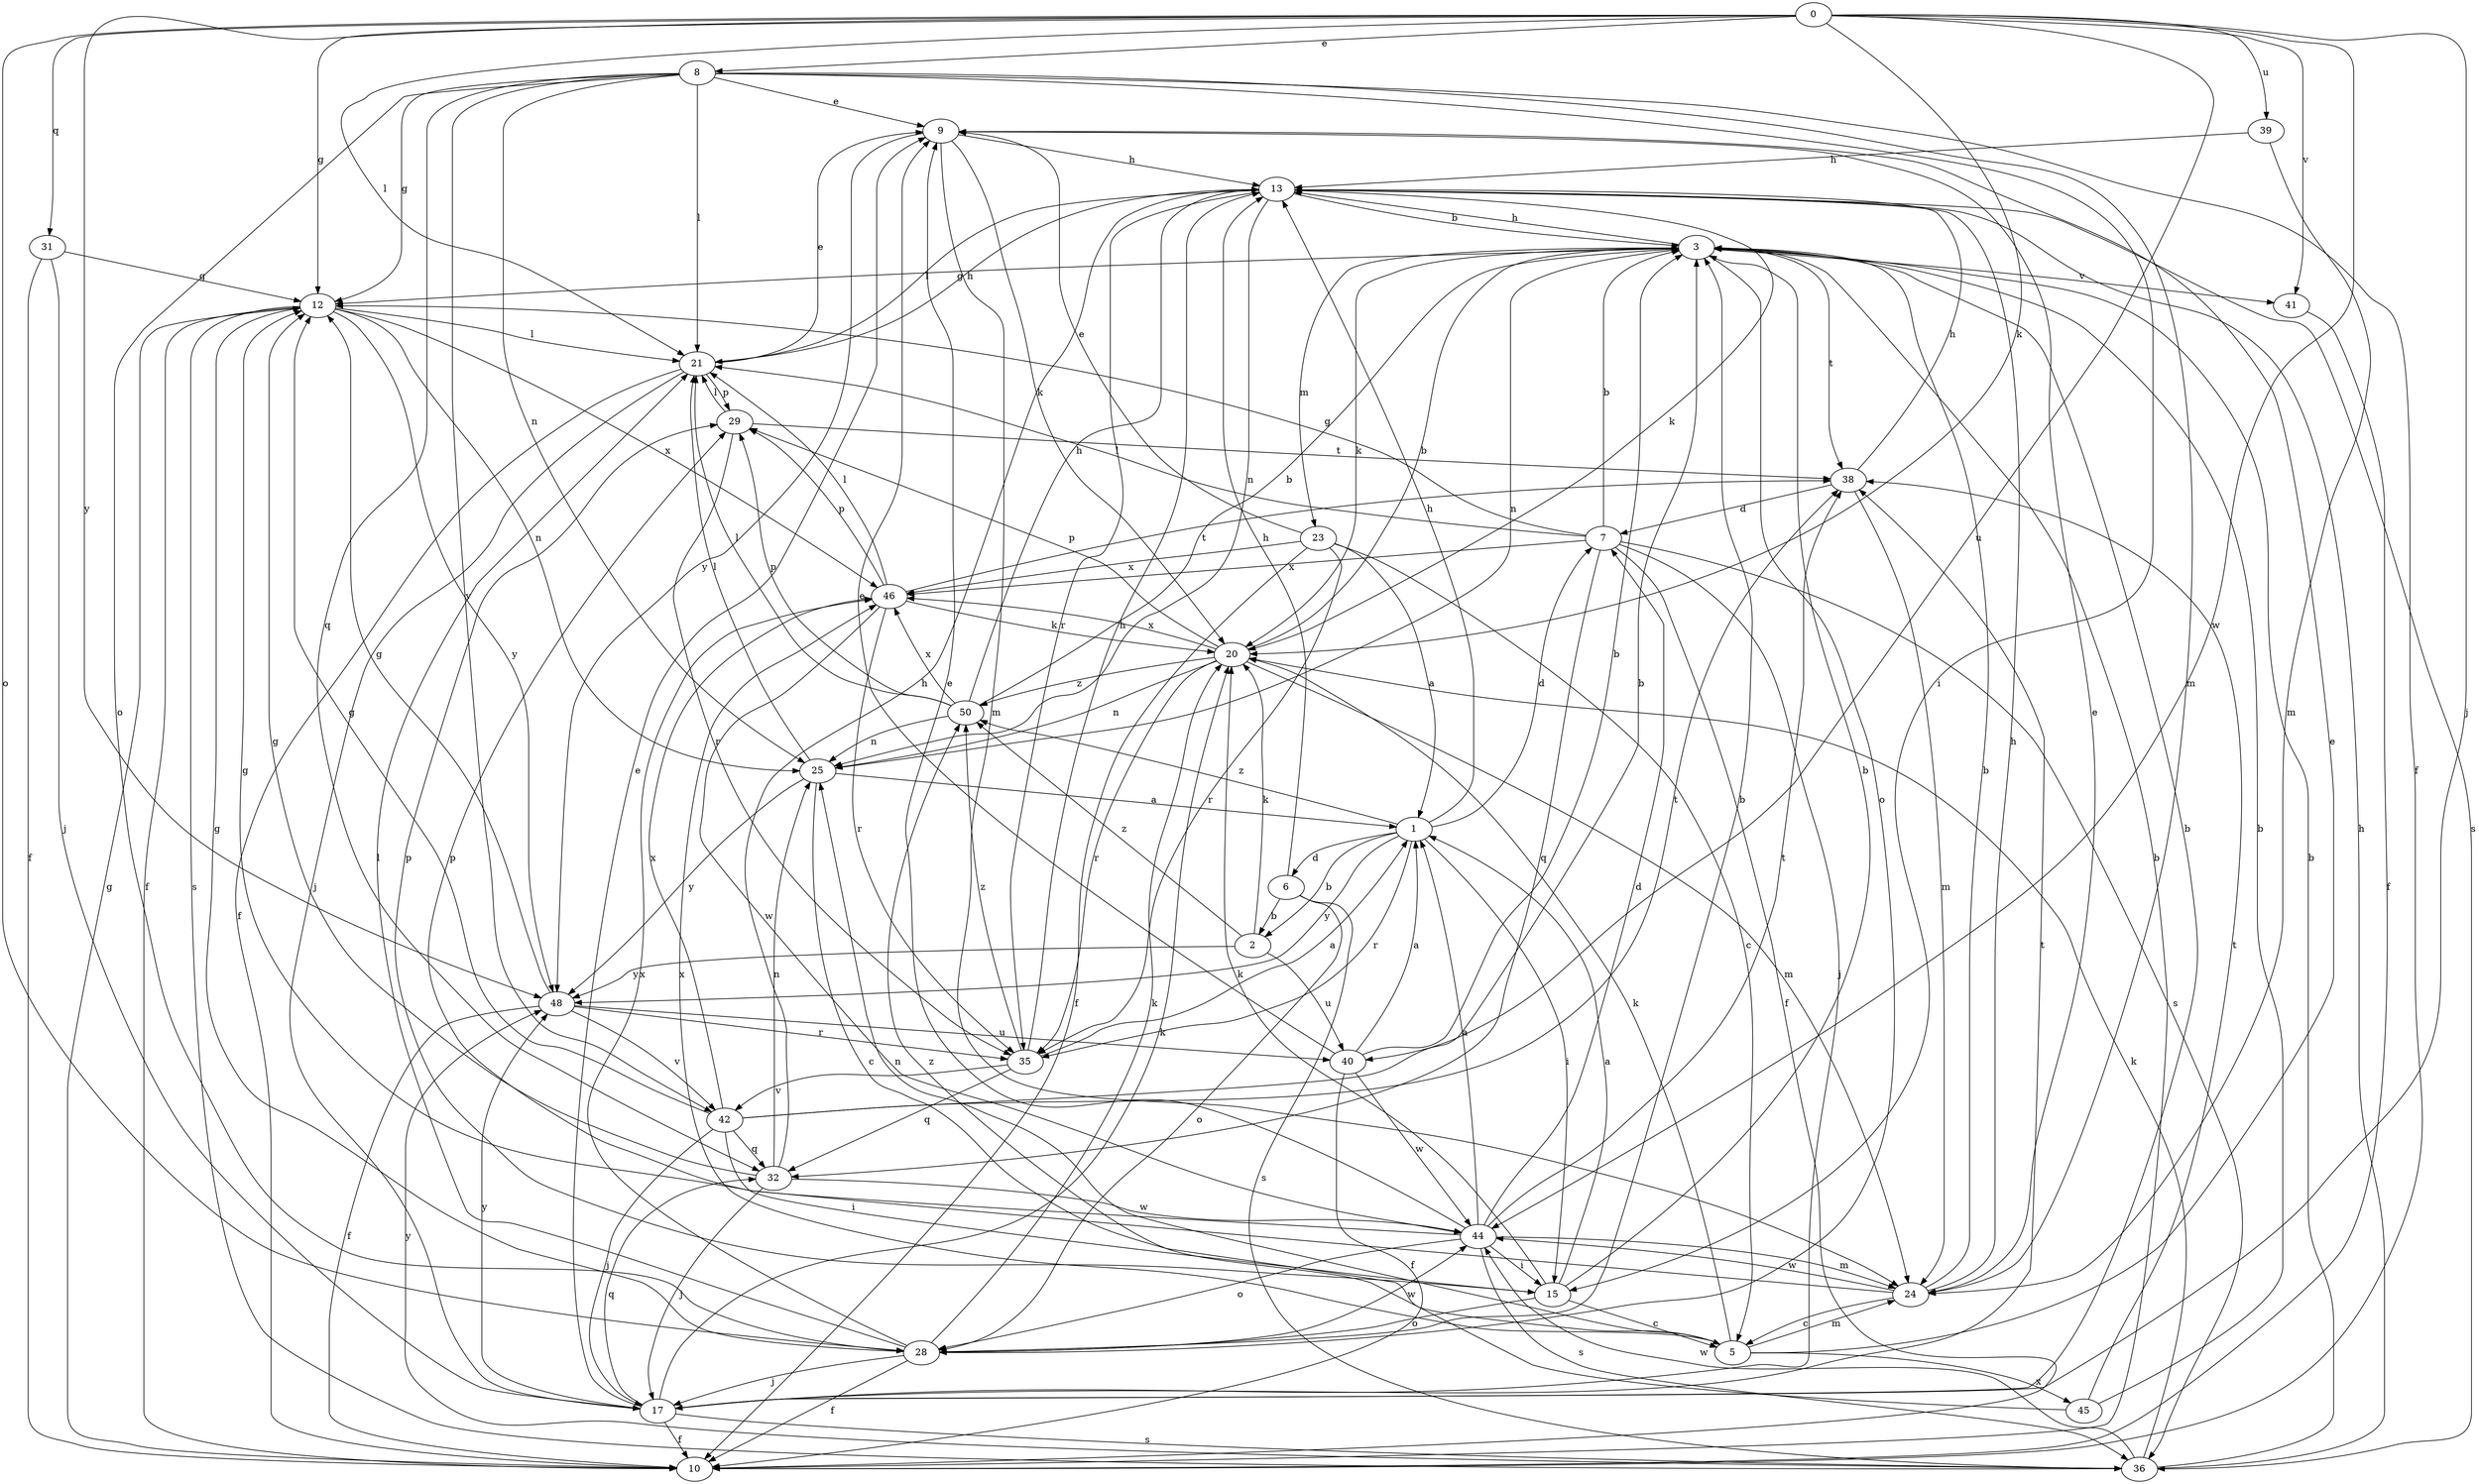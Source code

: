 strict digraph  {
0;
1;
2;
3;
5;
6;
7;
8;
9;
10;
12;
13;
15;
17;
20;
21;
23;
24;
25;
28;
29;
31;
32;
35;
36;
38;
39;
40;
41;
42;
44;
45;
46;
48;
50;
0 -> 8  [label=e];
0 -> 12  [label=g];
0 -> 17  [label=j];
0 -> 20  [label=k];
0 -> 21  [label=l];
0 -> 28  [label=o];
0 -> 31  [label=q];
0 -> 39  [label=u];
0 -> 40  [label=u];
0 -> 41  [label=v];
0 -> 44  [label=w];
0 -> 48  [label=y];
1 -> 2  [label=b];
1 -> 6  [label=d];
1 -> 7  [label=d];
1 -> 13  [label=h];
1 -> 15  [label=i];
1 -> 35  [label=r];
1 -> 48  [label=y];
1 -> 50  [label=z];
2 -> 20  [label=k];
2 -> 40  [label=u];
2 -> 48  [label=y];
2 -> 50  [label=z];
3 -> 12  [label=g];
3 -> 13  [label=h];
3 -> 20  [label=k];
3 -> 23  [label=m];
3 -> 25  [label=n];
3 -> 28  [label=o];
3 -> 38  [label=t];
3 -> 41  [label=v];
5 -> 9  [label=e];
5 -> 20  [label=k];
5 -> 24  [label=m];
5 -> 25  [label=n];
5 -> 45  [label=x];
5 -> 46  [label=x];
6 -> 2  [label=b];
6 -> 13  [label=h];
6 -> 28  [label=o];
6 -> 36  [label=s];
7 -> 3  [label=b];
7 -> 10  [label=f];
7 -> 12  [label=g];
7 -> 17  [label=j];
7 -> 21  [label=l];
7 -> 32  [label=q];
7 -> 36  [label=s];
7 -> 46  [label=x];
8 -> 9  [label=e];
8 -> 10  [label=f];
8 -> 12  [label=g];
8 -> 15  [label=i];
8 -> 21  [label=l];
8 -> 24  [label=m];
8 -> 25  [label=n];
8 -> 28  [label=o];
8 -> 32  [label=q];
8 -> 42  [label=v];
9 -> 13  [label=h];
9 -> 20  [label=k];
9 -> 24  [label=m];
9 -> 48  [label=y];
10 -> 3  [label=b];
10 -> 12  [label=g];
12 -> 10  [label=f];
12 -> 21  [label=l];
12 -> 25  [label=n];
12 -> 36  [label=s];
12 -> 46  [label=x];
12 -> 48  [label=y];
13 -> 3  [label=b];
13 -> 20  [label=k];
13 -> 21  [label=l];
13 -> 25  [label=n];
13 -> 35  [label=r];
13 -> 36  [label=s];
15 -> 1  [label=a];
15 -> 3  [label=b];
15 -> 5  [label=c];
15 -> 20  [label=k];
15 -> 28  [label=o];
15 -> 29  [label=p];
17 -> 3  [label=b];
17 -> 9  [label=e];
17 -> 10  [label=f];
17 -> 20  [label=k];
17 -> 32  [label=q];
17 -> 36  [label=s];
17 -> 38  [label=t];
17 -> 48  [label=y];
20 -> 3  [label=b];
20 -> 24  [label=m];
20 -> 25  [label=n];
20 -> 29  [label=p];
20 -> 35  [label=r];
20 -> 46  [label=x];
20 -> 50  [label=z];
21 -> 9  [label=e];
21 -> 10  [label=f];
21 -> 13  [label=h];
21 -> 17  [label=j];
21 -> 29  [label=p];
23 -> 1  [label=a];
23 -> 5  [label=c];
23 -> 9  [label=e];
23 -> 10  [label=f];
23 -> 35  [label=r];
23 -> 46  [label=x];
24 -> 3  [label=b];
24 -> 5  [label=c];
24 -> 9  [label=e];
24 -> 13  [label=h];
24 -> 29  [label=p];
24 -> 44  [label=w];
25 -> 1  [label=a];
25 -> 5  [label=c];
25 -> 21  [label=l];
25 -> 48  [label=y];
28 -> 3  [label=b];
28 -> 10  [label=f];
28 -> 12  [label=g];
28 -> 17  [label=j];
28 -> 20  [label=k];
28 -> 21  [label=l];
28 -> 44  [label=w];
28 -> 46  [label=x];
29 -> 21  [label=l];
29 -> 35  [label=r];
29 -> 38  [label=t];
31 -> 10  [label=f];
31 -> 12  [label=g];
31 -> 17  [label=j];
32 -> 12  [label=g];
32 -> 13  [label=h];
32 -> 17  [label=j];
32 -> 25  [label=n];
32 -> 44  [label=w];
35 -> 1  [label=a];
35 -> 13  [label=h];
35 -> 32  [label=q];
35 -> 42  [label=v];
35 -> 50  [label=z];
36 -> 3  [label=b];
36 -> 13  [label=h];
36 -> 20  [label=k];
36 -> 44  [label=w];
36 -> 48  [label=y];
38 -> 7  [label=d];
38 -> 13  [label=h];
38 -> 24  [label=m];
39 -> 13  [label=h];
39 -> 24  [label=m];
40 -> 1  [label=a];
40 -> 3  [label=b];
40 -> 9  [label=e];
40 -> 10  [label=f];
40 -> 44  [label=w];
41 -> 10  [label=f];
42 -> 3  [label=b];
42 -> 12  [label=g];
42 -> 15  [label=i];
42 -> 17  [label=j];
42 -> 32  [label=q];
42 -> 38  [label=t];
42 -> 46  [label=x];
44 -> 1  [label=a];
44 -> 7  [label=d];
44 -> 9  [label=e];
44 -> 12  [label=g];
44 -> 15  [label=i];
44 -> 24  [label=m];
44 -> 28  [label=o];
44 -> 36  [label=s];
44 -> 38  [label=t];
45 -> 3  [label=b];
45 -> 38  [label=t];
45 -> 50  [label=z];
46 -> 20  [label=k];
46 -> 21  [label=l];
46 -> 29  [label=p];
46 -> 35  [label=r];
46 -> 38  [label=t];
46 -> 44  [label=w];
48 -> 10  [label=f];
48 -> 12  [label=g];
48 -> 35  [label=r];
48 -> 40  [label=u];
48 -> 42  [label=v];
50 -> 3  [label=b];
50 -> 13  [label=h];
50 -> 21  [label=l];
50 -> 25  [label=n];
50 -> 29  [label=p];
50 -> 46  [label=x];
}
